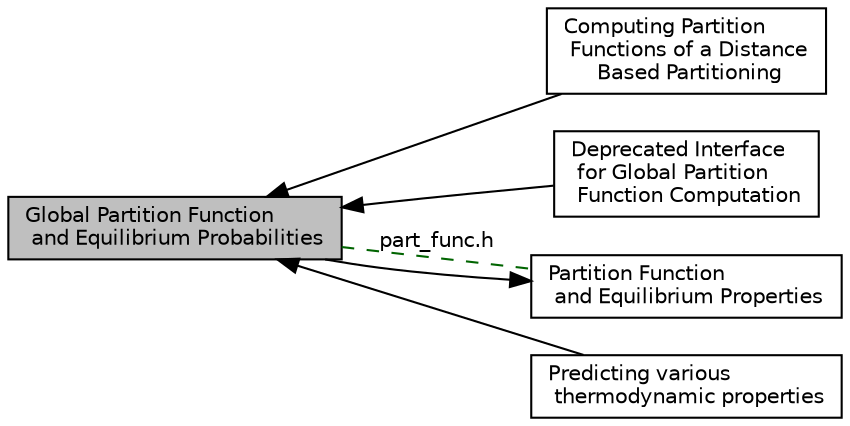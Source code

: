 digraph "Global Partition Function and Equilibrium Probabilities"
{
  bgcolor="transparent";
  edge [fontname="Helvetica",fontsize="10",labelfontname="Helvetica",labelfontsize="10"];
  node [fontname="Helvetica",fontsize="10",shape=box];
  rankdir=LR;
  Node3 [label="Computing Partition\l Functions of a Distance\l Based Partitioning",height=0.2,width=0.4,color="black",URL="$group__kl__neighborhood__pf.html",tooltip="Compute the partition function and stochastically sample secondary structures for a partitioning of t..."];
  Node1 [label="Global Partition Function\l and Equilibrium Probabilities",height=0.2,width=0.4,color="black", fillcolor="grey75", style="filled", fontcolor="black",tooltip="Variations of the global partition function algorithm."];
  Node5 [label="Deprecated Interface\l for Global Partition\l Function Computation",height=0.2,width=0.4,color="black",URL="$group__part__func__global__deprecated.html",tooltip=" "];
  Node2 [label="Partition Function\l and Equilibrium Properties",height=0.2,width=0.4,color="black",URL="$group__pf__fold.html",tooltip="Compute the partition function to assess various equilibrium properties."];
  Node4 [label="Predicting various\l thermodynamic properties",height=0.2,width=0.4,color="black",URL="$group__thermodynamics.html",tooltip="Compute various thermodynamic properties using the partition function."];
  Node2->Node1 [shape=plaintext, dir="back", style="solid"];
  Node1->Node3 [shape=plaintext, dir="back", style="solid"];
  Node1->Node4 [shape=plaintext, dir="back", style="solid"];
  Node1->Node5 [shape=plaintext, dir="back", style="solid"];
  Node1->Node2 [shape=plaintext, label="part_func.h", color="darkgreen", dir="none", style="dashed"];
}
